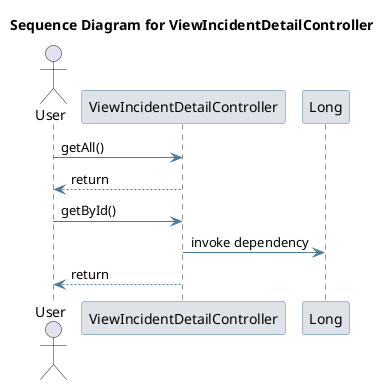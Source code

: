 @startuml
skinparam sequence {
 ArrowColor #4D7A97 
 ParticipantBorderColor #4D7A97 
 ParticipantBackgroundColor #DEE3E9 
}
title Sequence Diagram for ViewIncidentDetailController

actor User
User -> ViewIncidentDetailController: getAll()
ViewIncidentDetailController --> User : return
User -> ViewIncidentDetailController: getById()
participant Long
ViewIncidentDetailController -> Long: invoke dependency
ViewIncidentDetailController --> User : return
@enduml